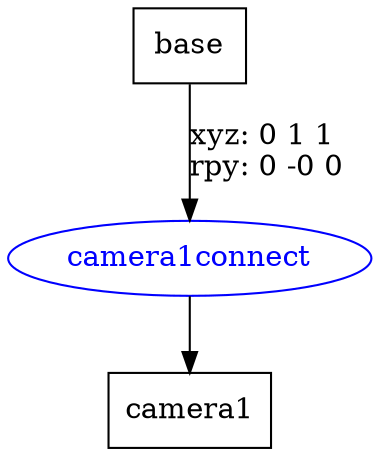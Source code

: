 digraph G {
node [shape=box];
"base" [label="base"];
"camera1" [label="camera1"];
node [shape=ellipse, color=blue, fontcolor=blue];
"base" -> "camera1connect" [label="xyz: 0 1 1 \nrpy: 0 -0 0"]
"camera1connect" -> "camera1"
}
